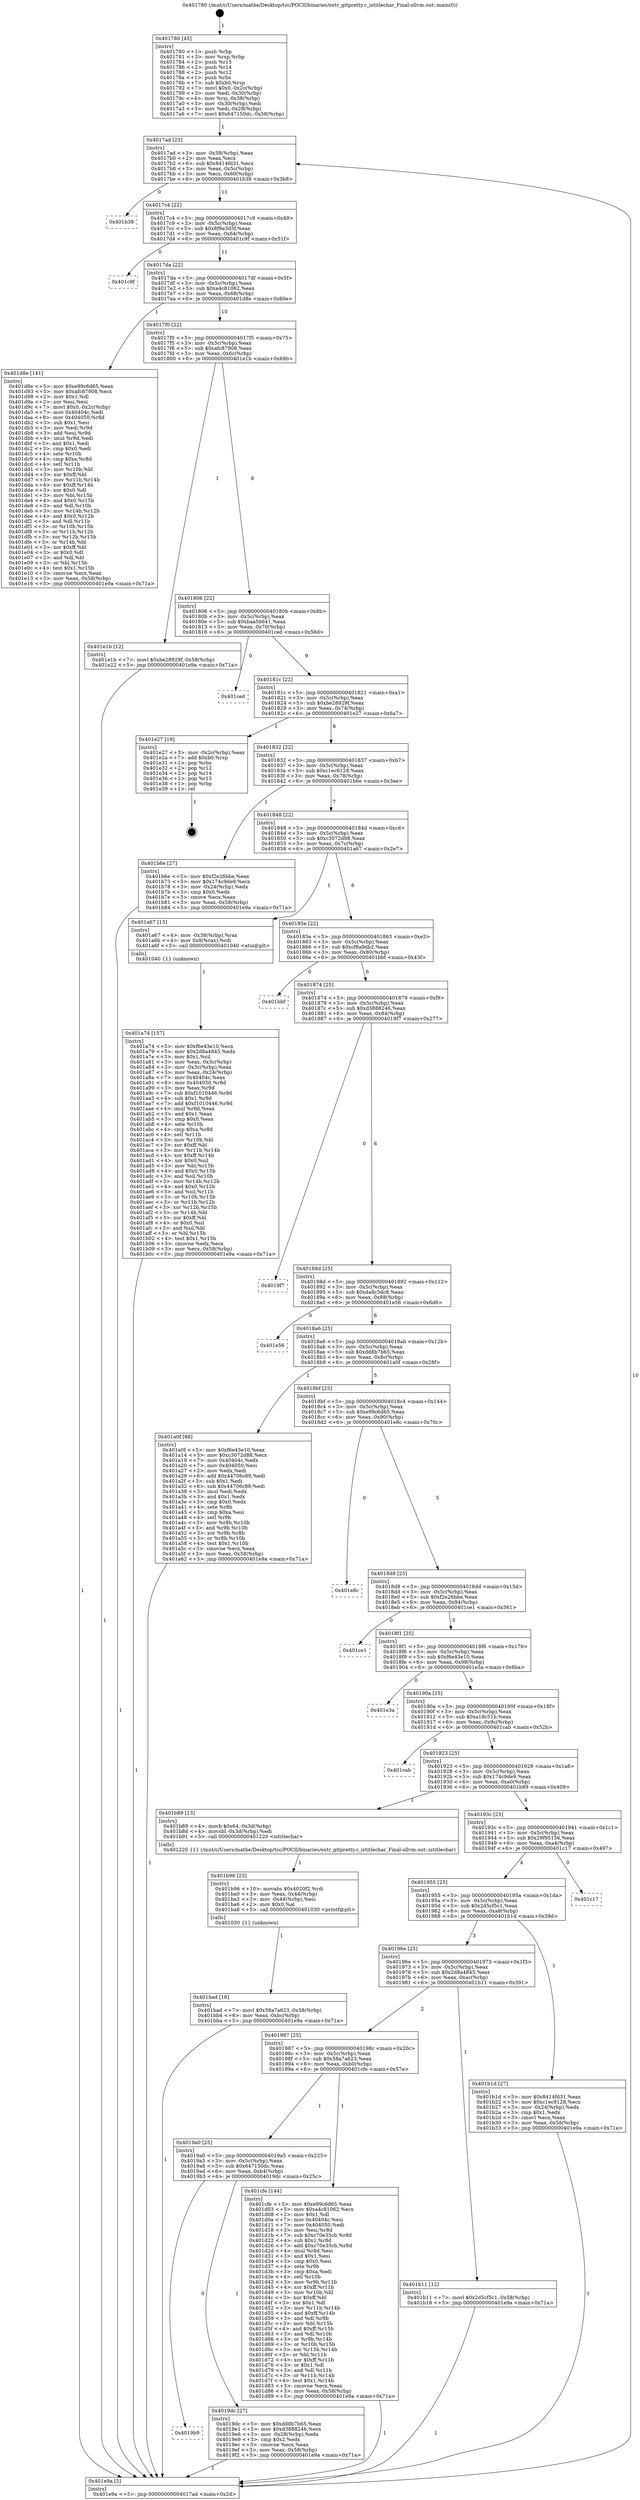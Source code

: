 digraph "0x401780" {
  label = "0x401780 (/mnt/c/Users/mathe/Desktop/tcc/POCII/binaries/extr_gitpretty.c_istitlechar_Final-ollvm.out::main(0))"
  labelloc = "t"
  node[shape=record]

  Entry [label="",width=0.3,height=0.3,shape=circle,fillcolor=black,style=filled]
  "0x4017ad" [label="{
     0x4017ad [23]\l
     | [instrs]\l
     &nbsp;&nbsp;0x4017ad \<+3\>: mov -0x58(%rbp),%eax\l
     &nbsp;&nbsp;0x4017b0 \<+2\>: mov %eax,%ecx\l
     &nbsp;&nbsp;0x4017b2 \<+6\>: sub $0x8414fd31,%ecx\l
     &nbsp;&nbsp;0x4017b8 \<+3\>: mov %eax,-0x5c(%rbp)\l
     &nbsp;&nbsp;0x4017bb \<+3\>: mov %ecx,-0x60(%rbp)\l
     &nbsp;&nbsp;0x4017be \<+6\>: je 0000000000401b38 \<main+0x3b8\>\l
  }"]
  "0x401b38" [label="{
     0x401b38\l
  }", style=dashed]
  "0x4017c4" [label="{
     0x4017c4 [22]\l
     | [instrs]\l
     &nbsp;&nbsp;0x4017c4 \<+5\>: jmp 00000000004017c9 \<main+0x49\>\l
     &nbsp;&nbsp;0x4017c9 \<+3\>: mov -0x5c(%rbp),%eax\l
     &nbsp;&nbsp;0x4017cc \<+5\>: sub $0x8f9a3d3f,%eax\l
     &nbsp;&nbsp;0x4017d1 \<+3\>: mov %eax,-0x64(%rbp)\l
     &nbsp;&nbsp;0x4017d4 \<+6\>: je 0000000000401c9f \<main+0x51f\>\l
  }"]
  Exit [label="",width=0.3,height=0.3,shape=circle,fillcolor=black,style=filled,peripheries=2]
  "0x401c9f" [label="{
     0x401c9f\l
  }", style=dashed]
  "0x4017da" [label="{
     0x4017da [22]\l
     | [instrs]\l
     &nbsp;&nbsp;0x4017da \<+5\>: jmp 00000000004017df \<main+0x5f\>\l
     &nbsp;&nbsp;0x4017df \<+3\>: mov -0x5c(%rbp),%eax\l
     &nbsp;&nbsp;0x4017e2 \<+5\>: sub $0xa4c81062,%eax\l
     &nbsp;&nbsp;0x4017e7 \<+3\>: mov %eax,-0x68(%rbp)\l
     &nbsp;&nbsp;0x4017ea \<+6\>: je 0000000000401d8e \<main+0x60e\>\l
  }"]
  "0x401bad" [label="{
     0x401bad [18]\l
     | [instrs]\l
     &nbsp;&nbsp;0x401bad \<+7\>: movl $0x58a7a623,-0x58(%rbp)\l
     &nbsp;&nbsp;0x401bb4 \<+6\>: mov %eax,-0xbc(%rbp)\l
     &nbsp;&nbsp;0x401bba \<+5\>: jmp 0000000000401e9a \<main+0x71a\>\l
  }"]
  "0x401d8e" [label="{
     0x401d8e [141]\l
     | [instrs]\l
     &nbsp;&nbsp;0x401d8e \<+5\>: mov $0xe99c6d65,%eax\l
     &nbsp;&nbsp;0x401d93 \<+5\>: mov $0xafc87908,%ecx\l
     &nbsp;&nbsp;0x401d98 \<+2\>: mov $0x1,%dl\l
     &nbsp;&nbsp;0x401d9a \<+2\>: xor %esi,%esi\l
     &nbsp;&nbsp;0x401d9c \<+7\>: movl $0x0,-0x2c(%rbp)\l
     &nbsp;&nbsp;0x401da3 \<+7\>: mov 0x40404c,%edi\l
     &nbsp;&nbsp;0x401daa \<+8\>: mov 0x404050,%r8d\l
     &nbsp;&nbsp;0x401db2 \<+3\>: sub $0x1,%esi\l
     &nbsp;&nbsp;0x401db5 \<+3\>: mov %edi,%r9d\l
     &nbsp;&nbsp;0x401db8 \<+3\>: add %esi,%r9d\l
     &nbsp;&nbsp;0x401dbb \<+4\>: imul %r9d,%edi\l
     &nbsp;&nbsp;0x401dbf \<+3\>: and $0x1,%edi\l
     &nbsp;&nbsp;0x401dc2 \<+3\>: cmp $0x0,%edi\l
     &nbsp;&nbsp;0x401dc5 \<+4\>: sete %r10b\l
     &nbsp;&nbsp;0x401dc9 \<+4\>: cmp $0xa,%r8d\l
     &nbsp;&nbsp;0x401dcd \<+4\>: setl %r11b\l
     &nbsp;&nbsp;0x401dd1 \<+3\>: mov %r10b,%bl\l
     &nbsp;&nbsp;0x401dd4 \<+3\>: xor $0xff,%bl\l
     &nbsp;&nbsp;0x401dd7 \<+3\>: mov %r11b,%r14b\l
     &nbsp;&nbsp;0x401dda \<+4\>: xor $0xff,%r14b\l
     &nbsp;&nbsp;0x401dde \<+3\>: xor $0x0,%dl\l
     &nbsp;&nbsp;0x401de1 \<+3\>: mov %bl,%r15b\l
     &nbsp;&nbsp;0x401de4 \<+4\>: and $0x0,%r15b\l
     &nbsp;&nbsp;0x401de8 \<+3\>: and %dl,%r10b\l
     &nbsp;&nbsp;0x401deb \<+3\>: mov %r14b,%r12b\l
     &nbsp;&nbsp;0x401dee \<+4\>: and $0x0,%r12b\l
     &nbsp;&nbsp;0x401df2 \<+3\>: and %dl,%r11b\l
     &nbsp;&nbsp;0x401df5 \<+3\>: or %r10b,%r15b\l
     &nbsp;&nbsp;0x401df8 \<+3\>: or %r11b,%r12b\l
     &nbsp;&nbsp;0x401dfb \<+3\>: xor %r12b,%r15b\l
     &nbsp;&nbsp;0x401dfe \<+3\>: or %r14b,%bl\l
     &nbsp;&nbsp;0x401e01 \<+3\>: xor $0xff,%bl\l
     &nbsp;&nbsp;0x401e04 \<+3\>: or $0x0,%dl\l
     &nbsp;&nbsp;0x401e07 \<+2\>: and %dl,%bl\l
     &nbsp;&nbsp;0x401e09 \<+3\>: or %bl,%r15b\l
     &nbsp;&nbsp;0x401e0c \<+4\>: test $0x1,%r15b\l
     &nbsp;&nbsp;0x401e10 \<+3\>: cmovne %ecx,%eax\l
     &nbsp;&nbsp;0x401e13 \<+3\>: mov %eax,-0x58(%rbp)\l
     &nbsp;&nbsp;0x401e16 \<+5\>: jmp 0000000000401e9a \<main+0x71a\>\l
  }"]
  "0x4017f0" [label="{
     0x4017f0 [22]\l
     | [instrs]\l
     &nbsp;&nbsp;0x4017f0 \<+5\>: jmp 00000000004017f5 \<main+0x75\>\l
     &nbsp;&nbsp;0x4017f5 \<+3\>: mov -0x5c(%rbp),%eax\l
     &nbsp;&nbsp;0x4017f8 \<+5\>: sub $0xafc87908,%eax\l
     &nbsp;&nbsp;0x4017fd \<+3\>: mov %eax,-0x6c(%rbp)\l
     &nbsp;&nbsp;0x401800 \<+6\>: je 0000000000401e1b \<main+0x69b\>\l
  }"]
  "0x401b96" [label="{
     0x401b96 [23]\l
     | [instrs]\l
     &nbsp;&nbsp;0x401b96 \<+10\>: movabs $0x4020f2,%rdi\l
     &nbsp;&nbsp;0x401ba0 \<+3\>: mov %eax,-0x44(%rbp)\l
     &nbsp;&nbsp;0x401ba3 \<+3\>: mov -0x44(%rbp),%esi\l
     &nbsp;&nbsp;0x401ba6 \<+2\>: mov $0x0,%al\l
     &nbsp;&nbsp;0x401ba8 \<+5\>: call 0000000000401030 \<printf@plt\>\l
     | [calls]\l
     &nbsp;&nbsp;0x401030 \{1\} (unknown)\l
  }"]
  "0x401e1b" [label="{
     0x401e1b [12]\l
     | [instrs]\l
     &nbsp;&nbsp;0x401e1b \<+7\>: movl $0xbe28929f,-0x58(%rbp)\l
     &nbsp;&nbsp;0x401e22 \<+5\>: jmp 0000000000401e9a \<main+0x71a\>\l
  }"]
  "0x401806" [label="{
     0x401806 [22]\l
     | [instrs]\l
     &nbsp;&nbsp;0x401806 \<+5\>: jmp 000000000040180b \<main+0x8b\>\l
     &nbsp;&nbsp;0x40180b \<+3\>: mov -0x5c(%rbp),%eax\l
     &nbsp;&nbsp;0x40180e \<+5\>: sub $0xbaa56641,%eax\l
     &nbsp;&nbsp;0x401813 \<+3\>: mov %eax,-0x70(%rbp)\l
     &nbsp;&nbsp;0x401816 \<+6\>: je 0000000000401ced \<main+0x56d\>\l
  }"]
  "0x401a74" [label="{
     0x401a74 [157]\l
     | [instrs]\l
     &nbsp;&nbsp;0x401a74 \<+5\>: mov $0xf6e43e10,%ecx\l
     &nbsp;&nbsp;0x401a79 \<+5\>: mov $0x2d8a4845,%edx\l
     &nbsp;&nbsp;0x401a7e \<+3\>: mov $0x1,%sil\l
     &nbsp;&nbsp;0x401a81 \<+3\>: mov %eax,-0x3c(%rbp)\l
     &nbsp;&nbsp;0x401a84 \<+3\>: mov -0x3c(%rbp),%eax\l
     &nbsp;&nbsp;0x401a87 \<+3\>: mov %eax,-0x24(%rbp)\l
     &nbsp;&nbsp;0x401a8a \<+7\>: mov 0x40404c,%eax\l
     &nbsp;&nbsp;0x401a91 \<+8\>: mov 0x404050,%r8d\l
     &nbsp;&nbsp;0x401a99 \<+3\>: mov %eax,%r9d\l
     &nbsp;&nbsp;0x401a9c \<+7\>: sub $0xf1010446,%r9d\l
     &nbsp;&nbsp;0x401aa3 \<+4\>: sub $0x1,%r9d\l
     &nbsp;&nbsp;0x401aa7 \<+7\>: add $0xf1010446,%r9d\l
     &nbsp;&nbsp;0x401aae \<+4\>: imul %r9d,%eax\l
     &nbsp;&nbsp;0x401ab2 \<+3\>: and $0x1,%eax\l
     &nbsp;&nbsp;0x401ab5 \<+3\>: cmp $0x0,%eax\l
     &nbsp;&nbsp;0x401ab8 \<+4\>: sete %r10b\l
     &nbsp;&nbsp;0x401abc \<+4\>: cmp $0xa,%r8d\l
     &nbsp;&nbsp;0x401ac0 \<+4\>: setl %r11b\l
     &nbsp;&nbsp;0x401ac4 \<+3\>: mov %r10b,%bl\l
     &nbsp;&nbsp;0x401ac7 \<+3\>: xor $0xff,%bl\l
     &nbsp;&nbsp;0x401aca \<+3\>: mov %r11b,%r14b\l
     &nbsp;&nbsp;0x401acd \<+4\>: xor $0xff,%r14b\l
     &nbsp;&nbsp;0x401ad1 \<+4\>: xor $0x0,%sil\l
     &nbsp;&nbsp;0x401ad5 \<+3\>: mov %bl,%r15b\l
     &nbsp;&nbsp;0x401ad8 \<+4\>: and $0x0,%r15b\l
     &nbsp;&nbsp;0x401adc \<+3\>: and %sil,%r10b\l
     &nbsp;&nbsp;0x401adf \<+3\>: mov %r14b,%r12b\l
     &nbsp;&nbsp;0x401ae2 \<+4\>: and $0x0,%r12b\l
     &nbsp;&nbsp;0x401ae6 \<+3\>: and %sil,%r11b\l
     &nbsp;&nbsp;0x401ae9 \<+3\>: or %r10b,%r15b\l
     &nbsp;&nbsp;0x401aec \<+3\>: or %r11b,%r12b\l
     &nbsp;&nbsp;0x401aef \<+3\>: xor %r12b,%r15b\l
     &nbsp;&nbsp;0x401af2 \<+3\>: or %r14b,%bl\l
     &nbsp;&nbsp;0x401af5 \<+3\>: xor $0xff,%bl\l
     &nbsp;&nbsp;0x401af8 \<+4\>: or $0x0,%sil\l
     &nbsp;&nbsp;0x401afc \<+3\>: and %sil,%bl\l
     &nbsp;&nbsp;0x401aff \<+3\>: or %bl,%r15b\l
     &nbsp;&nbsp;0x401b02 \<+4\>: test $0x1,%r15b\l
     &nbsp;&nbsp;0x401b06 \<+3\>: cmovne %edx,%ecx\l
     &nbsp;&nbsp;0x401b09 \<+3\>: mov %ecx,-0x58(%rbp)\l
     &nbsp;&nbsp;0x401b0c \<+5\>: jmp 0000000000401e9a \<main+0x71a\>\l
  }"]
  "0x401ced" [label="{
     0x401ced\l
  }", style=dashed]
  "0x40181c" [label="{
     0x40181c [22]\l
     | [instrs]\l
     &nbsp;&nbsp;0x40181c \<+5\>: jmp 0000000000401821 \<main+0xa1\>\l
     &nbsp;&nbsp;0x401821 \<+3\>: mov -0x5c(%rbp),%eax\l
     &nbsp;&nbsp;0x401824 \<+5\>: sub $0xbe28929f,%eax\l
     &nbsp;&nbsp;0x401829 \<+3\>: mov %eax,-0x74(%rbp)\l
     &nbsp;&nbsp;0x40182c \<+6\>: je 0000000000401e27 \<main+0x6a7\>\l
  }"]
  "0x401780" [label="{
     0x401780 [45]\l
     | [instrs]\l
     &nbsp;&nbsp;0x401780 \<+1\>: push %rbp\l
     &nbsp;&nbsp;0x401781 \<+3\>: mov %rsp,%rbp\l
     &nbsp;&nbsp;0x401784 \<+2\>: push %r15\l
     &nbsp;&nbsp;0x401786 \<+2\>: push %r14\l
     &nbsp;&nbsp;0x401788 \<+2\>: push %r12\l
     &nbsp;&nbsp;0x40178a \<+1\>: push %rbx\l
     &nbsp;&nbsp;0x40178b \<+7\>: sub $0xb0,%rsp\l
     &nbsp;&nbsp;0x401792 \<+7\>: movl $0x0,-0x2c(%rbp)\l
     &nbsp;&nbsp;0x401799 \<+3\>: mov %edi,-0x30(%rbp)\l
     &nbsp;&nbsp;0x40179c \<+4\>: mov %rsi,-0x38(%rbp)\l
     &nbsp;&nbsp;0x4017a0 \<+3\>: mov -0x30(%rbp),%edi\l
     &nbsp;&nbsp;0x4017a3 \<+3\>: mov %edi,-0x28(%rbp)\l
     &nbsp;&nbsp;0x4017a6 \<+7\>: movl $0x647150dc,-0x58(%rbp)\l
  }"]
  "0x401e27" [label="{
     0x401e27 [19]\l
     | [instrs]\l
     &nbsp;&nbsp;0x401e27 \<+3\>: mov -0x2c(%rbp),%eax\l
     &nbsp;&nbsp;0x401e2a \<+7\>: add $0xb0,%rsp\l
     &nbsp;&nbsp;0x401e31 \<+1\>: pop %rbx\l
     &nbsp;&nbsp;0x401e32 \<+2\>: pop %r12\l
     &nbsp;&nbsp;0x401e34 \<+2\>: pop %r14\l
     &nbsp;&nbsp;0x401e36 \<+2\>: pop %r15\l
     &nbsp;&nbsp;0x401e38 \<+1\>: pop %rbp\l
     &nbsp;&nbsp;0x401e39 \<+1\>: ret\l
  }"]
  "0x401832" [label="{
     0x401832 [22]\l
     | [instrs]\l
     &nbsp;&nbsp;0x401832 \<+5\>: jmp 0000000000401837 \<main+0xb7\>\l
     &nbsp;&nbsp;0x401837 \<+3\>: mov -0x5c(%rbp),%eax\l
     &nbsp;&nbsp;0x40183a \<+5\>: sub $0xc1ec9128,%eax\l
     &nbsp;&nbsp;0x40183f \<+3\>: mov %eax,-0x78(%rbp)\l
     &nbsp;&nbsp;0x401842 \<+6\>: je 0000000000401b6e \<main+0x3ee\>\l
  }"]
  "0x401e9a" [label="{
     0x401e9a [5]\l
     | [instrs]\l
     &nbsp;&nbsp;0x401e9a \<+5\>: jmp 00000000004017ad \<main+0x2d\>\l
  }"]
  "0x401b6e" [label="{
     0x401b6e [27]\l
     | [instrs]\l
     &nbsp;&nbsp;0x401b6e \<+5\>: mov $0xf2e26bbe,%eax\l
     &nbsp;&nbsp;0x401b73 \<+5\>: mov $0x174c9de9,%ecx\l
     &nbsp;&nbsp;0x401b78 \<+3\>: mov -0x24(%rbp),%edx\l
     &nbsp;&nbsp;0x401b7b \<+3\>: cmp $0x0,%edx\l
     &nbsp;&nbsp;0x401b7e \<+3\>: cmove %ecx,%eax\l
     &nbsp;&nbsp;0x401b81 \<+3\>: mov %eax,-0x58(%rbp)\l
     &nbsp;&nbsp;0x401b84 \<+5\>: jmp 0000000000401e9a \<main+0x71a\>\l
  }"]
  "0x401848" [label="{
     0x401848 [22]\l
     | [instrs]\l
     &nbsp;&nbsp;0x401848 \<+5\>: jmp 000000000040184d \<main+0xcd\>\l
     &nbsp;&nbsp;0x40184d \<+3\>: mov -0x5c(%rbp),%eax\l
     &nbsp;&nbsp;0x401850 \<+5\>: sub $0xc3072d88,%eax\l
     &nbsp;&nbsp;0x401855 \<+3\>: mov %eax,-0x7c(%rbp)\l
     &nbsp;&nbsp;0x401858 \<+6\>: je 0000000000401a67 \<main+0x2e7\>\l
  }"]
  "0x4019b9" [label="{
     0x4019b9\l
  }", style=dashed]
  "0x401a67" [label="{
     0x401a67 [13]\l
     | [instrs]\l
     &nbsp;&nbsp;0x401a67 \<+4\>: mov -0x38(%rbp),%rax\l
     &nbsp;&nbsp;0x401a6b \<+4\>: mov 0x8(%rax),%rdi\l
     &nbsp;&nbsp;0x401a6f \<+5\>: call 0000000000401040 \<atoi@plt\>\l
     | [calls]\l
     &nbsp;&nbsp;0x401040 \{1\} (unknown)\l
  }"]
  "0x40185e" [label="{
     0x40185e [22]\l
     | [instrs]\l
     &nbsp;&nbsp;0x40185e \<+5\>: jmp 0000000000401863 \<main+0xe3\>\l
     &nbsp;&nbsp;0x401863 \<+3\>: mov -0x5c(%rbp),%eax\l
     &nbsp;&nbsp;0x401866 \<+5\>: sub $0xcf8a9db2,%eax\l
     &nbsp;&nbsp;0x40186b \<+3\>: mov %eax,-0x80(%rbp)\l
     &nbsp;&nbsp;0x40186e \<+6\>: je 0000000000401bbf \<main+0x43f\>\l
  }"]
  "0x4019dc" [label="{
     0x4019dc [27]\l
     | [instrs]\l
     &nbsp;&nbsp;0x4019dc \<+5\>: mov $0xdd8b7b65,%eax\l
     &nbsp;&nbsp;0x4019e1 \<+5\>: mov $0xd3888246,%ecx\l
     &nbsp;&nbsp;0x4019e6 \<+3\>: mov -0x28(%rbp),%edx\l
     &nbsp;&nbsp;0x4019e9 \<+3\>: cmp $0x2,%edx\l
     &nbsp;&nbsp;0x4019ec \<+3\>: cmovne %ecx,%eax\l
     &nbsp;&nbsp;0x4019ef \<+3\>: mov %eax,-0x58(%rbp)\l
     &nbsp;&nbsp;0x4019f2 \<+5\>: jmp 0000000000401e9a \<main+0x71a\>\l
  }"]
  "0x401bbf" [label="{
     0x401bbf\l
  }", style=dashed]
  "0x401874" [label="{
     0x401874 [25]\l
     | [instrs]\l
     &nbsp;&nbsp;0x401874 \<+5\>: jmp 0000000000401879 \<main+0xf9\>\l
     &nbsp;&nbsp;0x401879 \<+3\>: mov -0x5c(%rbp),%eax\l
     &nbsp;&nbsp;0x40187c \<+5\>: sub $0xd3888246,%eax\l
     &nbsp;&nbsp;0x401881 \<+6\>: mov %eax,-0x84(%rbp)\l
     &nbsp;&nbsp;0x401887 \<+6\>: je 00000000004019f7 \<main+0x277\>\l
  }"]
  "0x4019a0" [label="{
     0x4019a0 [25]\l
     | [instrs]\l
     &nbsp;&nbsp;0x4019a0 \<+5\>: jmp 00000000004019a5 \<main+0x225\>\l
     &nbsp;&nbsp;0x4019a5 \<+3\>: mov -0x5c(%rbp),%eax\l
     &nbsp;&nbsp;0x4019a8 \<+5\>: sub $0x647150dc,%eax\l
     &nbsp;&nbsp;0x4019ad \<+6\>: mov %eax,-0xb4(%rbp)\l
     &nbsp;&nbsp;0x4019b3 \<+6\>: je 00000000004019dc \<main+0x25c\>\l
  }"]
  "0x4019f7" [label="{
     0x4019f7\l
  }", style=dashed]
  "0x40188d" [label="{
     0x40188d [25]\l
     | [instrs]\l
     &nbsp;&nbsp;0x40188d \<+5\>: jmp 0000000000401892 \<main+0x112\>\l
     &nbsp;&nbsp;0x401892 \<+3\>: mov -0x5c(%rbp),%eax\l
     &nbsp;&nbsp;0x401895 \<+5\>: sub $0xda8c3dc8,%eax\l
     &nbsp;&nbsp;0x40189a \<+6\>: mov %eax,-0x88(%rbp)\l
     &nbsp;&nbsp;0x4018a0 \<+6\>: je 0000000000401e56 \<main+0x6d6\>\l
  }"]
  "0x401cfe" [label="{
     0x401cfe [144]\l
     | [instrs]\l
     &nbsp;&nbsp;0x401cfe \<+5\>: mov $0xe99c6d65,%eax\l
     &nbsp;&nbsp;0x401d03 \<+5\>: mov $0xa4c81062,%ecx\l
     &nbsp;&nbsp;0x401d08 \<+2\>: mov $0x1,%dl\l
     &nbsp;&nbsp;0x401d0a \<+7\>: mov 0x40404c,%esi\l
     &nbsp;&nbsp;0x401d11 \<+7\>: mov 0x404050,%edi\l
     &nbsp;&nbsp;0x401d18 \<+3\>: mov %esi,%r8d\l
     &nbsp;&nbsp;0x401d1b \<+7\>: sub $0xc70e35cb,%r8d\l
     &nbsp;&nbsp;0x401d22 \<+4\>: sub $0x1,%r8d\l
     &nbsp;&nbsp;0x401d26 \<+7\>: add $0xc70e35cb,%r8d\l
     &nbsp;&nbsp;0x401d2d \<+4\>: imul %r8d,%esi\l
     &nbsp;&nbsp;0x401d31 \<+3\>: and $0x1,%esi\l
     &nbsp;&nbsp;0x401d34 \<+3\>: cmp $0x0,%esi\l
     &nbsp;&nbsp;0x401d37 \<+4\>: sete %r9b\l
     &nbsp;&nbsp;0x401d3b \<+3\>: cmp $0xa,%edi\l
     &nbsp;&nbsp;0x401d3e \<+4\>: setl %r10b\l
     &nbsp;&nbsp;0x401d42 \<+3\>: mov %r9b,%r11b\l
     &nbsp;&nbsp;0x401d45 \<+4\>: xor $0xff,%r11b\l
     &nbsp;&nbsp;0x401d49 \<+3\>: mov %r10b,%bl\l
     &nbsp;&nbsp;0x401d4c \<+3\>: xor $0xff,%bl\l
     &nbsp;&nbsp;0x401d4f \<+3\>: xor $0x1,%dl\l
     &nbsp;&nbsp;0x401d52 \<+3\>: mov %r11b,%r14b\l
     &nbsp;&nbsp;0x401d55 \<+4\>: and $0xff,%r14b\l
     &nbsp;&nbsp;0x401d59 \<+3\>: and %dl,%r9b\l
     &nbsp;&nbsp;0x401d5c \<+3\>: mov %bl,%r15b\l
     &nbsp;&nbsp;0x401d5f \<+4\>: and $0xff,%r15b\l
     &nbsp;&nbsp;0x401d63 \<+3\>: and %dl,%r10b\l
     &nbsp;&nbsp;0x401d66 \<+3\>: or %r9b,%r14b\l
     &nbsp;&nbsp;0x401d69 \<+3\>: or %r10b,%r15b\l
     &nbsp;&nbsp;0x401d6c \<+3\>: xor %r15b,%r14b\l
     &nbsp;&nbsp;0x401d6f \<+3\>: or %bl,%r11b\l
     &nbsp;&nbsp;0x401d72 \<+4\>: xor $0xff,%r11b\l
     &nbsp;&nbsp;0x401d76 \<+3\>: or $0x1,%dl\l
     &nbsp;&nbsp;0x401d79 \<+3\>: and %dl,%r11b\l
     &nbsp;&nbsp;0x401d7c \<+3\>: or %r11b,%r14b\l
     &nbsp;&nbsp;0x401d7f \<+4\>: test $0x1,%r14b\l
     &nbsp;&nbsp;0x401d83 \<+3\>: cmovne %ecx,%eax\l
     &nbsp;&nbsp;0x401d86 \<+3\>: mov %eax,-0x58(%rbp)\l
     &nbsp;&nbsp;0x401d89 \<+5\>: jmp 0000000000401e9a \<main+0x71a\>\l
  }"]
  "0x401e56" [label="{
     0x401e56\l
  }", style=dashed]
  "0x4018a6" [label="{
     0x4018a6 [25]\l
     | [instrs]\l
     &nbsp;&nbsp;0x4018a6 \<+5\>: jmp 00000000004018ab \<main+0x12b\>\l
     &nbsp;&nbsp;0x4018ab \<+3\>: mov -0x5c(%rbp),%eax\l
     &nbsp;&nbsp;0x4018ae \<+5\>: sub $0xdd8b7b65,%eax\l
     &nbsp;&nbsp;0x4018b3 \<+6\>: mov %eax,-0x8c(%rbp)\l
     &nbsp;&nbsp;0x4018b9 \<+6\>: je 0000000000401a0f \<main+0x28f\>\l
  }"]
  "0x401987" [label="{
     0x401987 [25]\l
     | [instrs]\l
     &nbsp;&nbsp;0x401987 \<+5\>: jmp 000000000040198c \<main+0x20c\>\l
     &nbsp;&nbsp;0x40198c \<+3\>: mov -0x5c(%rbp),%eax\l
     &nbsp;&nbsp;0x40198f \<+5\>: sub $0x58a7a623,%eax\l
     &nbsp;&nbsp;0x401994 \<+6\>: mov %eax,-0xb0(%rbp)\l
     &nbsp;&nbsp;0x40199a \<+6\>: je 0000000000401cfe \<main+0x57e\>\l
  }"]
  "0x401a0f" [label="{
     0x401a0f [88]\l
     | [instrs]\l
     &nbsp;&nbsp;0x401a0f \<+5\>: mov $0xf6e43e10,%eax\l
     &nbsp;&nbsp;0x401a14 \<+5\>: mov $0xc3072d88,%ecx\l
     &nbsp;&nbsp;0x401a19 \<+7\>: mov 0x40404c,%edx\l
     &nbsp;&nbsp;0x401a20 \<+7\>: mov 0x404050,%esi\l
     &nbsp;&nbsp;0x401a27 \<+2\>: mov %edx,%edi\l
     &nbsp;&nbsp;0x401a29 \<+6\>: add $0x44706c89,%edi\l
     &nbsp;&nbsp;0x401a2f \<+3\>: sub $0x1,%edi\l
     &nbsp;&nbsp;0x401a32 \<+6\>: sub $0x44706c89,%edi\l
     &nbsp;&nbsp;0x401a38 \<+3\>: imul %edi,%edx\l
     &nbsp;&nbsp;0x401a3b \<+3\>: and $0x1,%edx\l
     &nbsp;&nbsp;0x401a3e \<+3\>: cmp $0x0,%edx\l
     &nbsp;&nbsp;0x401a41 \<+4\>: sete %r8b\l
     &nbsp;&nbsp;0x401a45 \<+3\>: cmp $0xa,%esi\l
     &nbsp;&nbsp;0x401a48 \<+4\>: setl %r9b\l
     &nbsp;&nbsp;0x401a4c \<+3\>: mov %r8b,%r10b\l
     &nbsp;&nbsp;0x401a4f \<+3\>: and %r9b,%r10b\l
     &nbsp;&nbsp;0x401a52 \<+3\>: xor %r9b,%r8b\l
     &nbsp;&nbsp;0x401a55 \<+3\>: or %r8b,%r10b\l
     &nbsp;&nbsp;0x401a58 \<+4\>: test $0x1,%r10b\l
     &nbsp;&nbsp;0x401a5c \<+3\>: cmovne %ecx,%eax\l
     &nbsp;&nbsp;0x401a5f \<+3\>: mov %eax,-0x58(%rbp)\l
     &nbsp;&nbsp;0x401a62 \<+5\>: jmp 0000000000401e9a \<main+0x71a\>\l
  }"]
  "0x4018bf" [label="{
     0x4018bf [25]\l
     | [instrs]\l
     &nbsp;&nbsp;0x4018bf \<+5\>: jmp 00000000004018c4 \<main+0x144\>\l
     &nbsp;&nbsp;0x4018c4 \<+3\>: mov -0x5c(%rbp),%eax\l
     &nbsp;&nbsp;0x4018c7 \<+5\>: sub $0xe99c6d65,%eax\l
     &nbsp;&nbsp;0x4018cc \<+6\>: mov %eax,-0x90(%rbp)\l
     &nbsp;&nbsp;0x4018d2 \<+6\>: je 0000000000401e8c \<main+0x70c\>\l
  }"]
  "0x401b11" [label="{
     0x401b11 [12]\l
     | [instrs]\l
     &nbsp;&nbsp;0x401b11 \<+7\>: movl $0x2d5cf5c1,-0x58(%rbp)\l
     &nbsp;&nbsp;0x401b18 \<+5\>: jmp 0000000000401e9a \<main+0x71a\>\l
  }"]
  "0x401e8c" [label="{
     0x401e8c\l
  }", style=dashed]
  "0x4018d8" [label="{
     0x4018d8 [25]\l
     | [instrs]\l
     &nbsp;&nbsp;0x4018d8 \<+5\>: jmp 00000000004018dd \<main+0x15d\>\l
     &nbsp;&nbsp;0x4018dd \<+3\>: mov -0x5c(%rbp),%eax\l
     &nbsp;&nbsp;0x4018e0 \<+5\>: sub $0xf2e26bbe,%eax\l
     &nbsp;&nbsp;0x4018e5 \<+6\>: mov %eax,-0x94(%rbp)\l
     &nbsp;&nbsp;0x4018eb \<+6\>: je 0000000000401ce1 \<main+0x561\>\l
  }"]
  "0x40196e" [label="{
     0x40196e [25]\l
     | [instrs]\l
     &nbsp;&nbsp;0x40196e \<+5\>: jmp 0000000000401973 \<main+0x1f3\>\l
     &nbsp;&nbsp;0x401973 \<+3\>: mov -0x5c(%rbp),%eax\l
     &nbsp;&nbsp;0x401976 \<+5\>: sub $0x2d8a4845,%eax\l
     &nbsp;&nbsp;0x40197b \<+6\>: mov %eax,-0xac(%rbp)\l
     &nbsp;&nbsp;0x401981 \<+6\>: je 0000000000401b11 \<main+0x391\>\l
  }"]
  "0x401ce1" [label="{
     0x401ce1\l
  }", style=dashed]
  "0x4018f1" [label="{
     0x4018f1 [25]\l
     | [instrs]\l
     &nbsp;&nbsp;0x4018f1 \<+5\>: jmp 00000000004018f6 \<main+0x176\>\l
     &nbsp;&nbsp;0x4018f6 \<+3\>: mov -0x5c(%rbp),%eax\l
     &nbsp;&nbsp;0x4018f9 \<+5\>: sub $0xf6e43e10,%eax\l
     &nbsp;&nbsp;0x4018fe \<+6\>: mov %eax,-0x98(%rbp)\l
     &nbsp;&nbsp;0x401904 \<+6\>: je 0000000000401e3a \<main+0x6ba\>\l
  }"]
  "0x401b1d" [label="{
     0x401b1d [27]\l
     | [instrs]\l
     &nbsp;&nbsp;0x401b1d \<+5\>: mov $0x8414fd31,%eax\l
     &nbsp;&nbsp;0x401b22 \<+5\>: mov $0xc1ec9128,%ecx\l
     &nbsp;&nbsp;0x401b27 \<+3\>: mov -0x24(%rbp),%edx\l
     &nbsp;&nbsp;0x401b2a \<+3\>: cmp $0x1,%edx\l
     &nbsp;&nbsp;0x401b2d \<+3\>: cmovl %ecx,%eax\l
     &nbsp;&nbsp;0x401b30 \<+3\>: mov %eax,-0x58(%rbp)\l
     &nbsp;&nbsp;0x401b33 \<+5\>: jmp 0000000000401e9a \<main+0x71a\>\l
  }"]
  "0x401e3a" [label="{
     0x401e3a\l
  }", style=dashed]
  "0x40190a" [label="{
     0x40190a [25]\l
     | [instrs]\l
     &nbsp;&nbsp;0x40190a \<+5\>: jmp 000000000040190f \<main+0x18f\>\l
     &nbsp;&nbsp;0x40190f \<+3\>: mov -0x5c(%rbp),%eax\l
     &nbsp;&nbsp;0x401912 \<+5\>: sub $0xa18c51b,%eax\l
     &nbsp;&nbsp;0x401917 \<+6\>: mov %eax,-0x9c(%rbp)\l
     &nbsp;&nbsp;0x40191d \<+6\>: je 0000000000401cab \<main+0x52b\>\l
  }"]
  "0x401955" [label="{
     0x401955 [25]\l
     | [instrs]\l
     &nbsp;&nbsp;0x401955 \<+5\>: jmp 000000000040195a \<main+0x1da\>\l
     &nbsp;&nbsp;0x40195a \<+3\>: mov -0x5c(%rbp),%eax\l
     &nbsp;&nbsp;0x40195d \<+5\>: sub $0x2d5cf5c1,%eax\l
     &nbsp;&nbsp;0x401962 \<+6\>: mov %eax,-0xa8(%rbp)\l
     &nbsp;&nbsp;0x401968 \<+6\>: je 0000000000401b1d \<main+0x39d\>\l
  }"]
  "0x401cab" [label="{
     0x401cab\l
  }", style=dashed]
  "0x401923" [label="{
     0x401923 [25]\l
     | [instrs]\l
     &nbsp;&nbsp;0x401923 \<+5\>: jmp 0000000000401928 \<main+0x1a8\>\l
     &nbsp;&nbsp;0x401928 \<+3\>: mov -0x5c(%rbp),%eax\l
     &nbsp;&nbsp;0x40192b \<+5\>: sub $0x174c9de9,%eax\l
     &nbsp;&nbsp;0x401930 \<+6\>: mov %eax,-0xa0(%rbp)\l
     &nbsp;&nbsp;0x401936 \<+6\>: je 0000000000401b89 \<main+0x409\>\l
  }"]
  "0x401c17" [label="{
     0x401c17\l
  }", style=dashed]
  "0x401b89" [label="{
     0x401b89 [13]\l
     | [instrs]\l
     &nbsp;&nbsp;0x401b89 \<+4\>: movb $0x64,-0x3d(%rbp)\l
     &nbsp;&nbsp;0x401b8d \<+4\>: movsbl -0x3d(%rbp),%edi\l
     &nbsp;&nbsp;0x401b91 \<+5\>: call 0000000000401220 \<istitlechar\>\l
     | [calls]\l
     &nbsp;&nbsp;0x401220 \{1\} (/mnt/c/Users/mathe/Desktop/tcc/POCII/binaries/extr_gitpretty.c_istitlechar_Final-ollvm.out::istitlechar)\l
  }"]
  "0x40193c" [label="{
     0x40193c [25]\l
     | [instrs]\l
     &nbsp;&nbsp;0x40193c \<+5\>: jmp 0000000000401941 \<main+0x1c1\>\l
     &nbsp;&nbsp;0x401941 \<+3\>: mov -0x5c(%rbp),%eax\l
     &nbsp;&nbsp;0x401944 \<+5\>: sub $0x29f95156,%eax\l
     &nbsp;&nbsp;0x401949 \<+6\>: mov %eax,-0xa4(%rbp)\l
     &nbsp;&nbsp;0x40194f \<+6\>: je 0000000000401c17 \<main+0x497\>\l
  }"]
  Entry -> "0x401780" [label=" 1"]
  "0x4017ad" -> "0x401b38" [label=" 0"]
  "0x4017ad" -> "0x4017c4" [label=" 11"]
  "0x401e27" -> Exit [label=" 1"]
  "0x4017c4" -> "0x401c9f" [label=" 0"]
  "0x4017c4" -> "0x4017da" [label=" 11"]
  "0x401e1b" -> "0x401e9a" [label=" 1"]
  "0x4017da" -> "0x401d8e" [label=" 1"]
  "0x4017da" -> "0x4017f0" [label=" 10"]
  "0x401d8e" -> "0x401e9a" [label=" 1"]
  "0x4017f0" -> "0x401e1b" [label=" 1"]
  "0x4017f0" -> "0x401806" [label=" 9"]
  "0x401cfe" -> "0x401e9a" [label=" 1"]
  "0x401806" -> "0x401ced" [label=" 0"]
  "0x401806" -> "0x40181c" [label=" 9"]
  "0x401bad" -> "0x401e9a" [label=" 1"]
  "0x40181c" -> "0x401e27" [label=" 1"]
  "0x40181c" -> "0x401832" [label=" 8"]
  "0x401b96" -> "0x401bad" [label=" 1"]
  "0x401832" -> "0x401b6e" [label=" 1"]
  "0x401832" -> "0x401848" [label=" 7"]
  "0x401b89" -> "0x401b96" [label=" 1"]
  "0x401848" -> "0x401a67" [label=" 1"]
  "0x401848" -> "0x40185e" [label=" 6"]
  "0x401b6e" -> "0x401e9a" [label=" 1"]
  "0x40185e" -> "0x401bbf" [label=" 0"]
  "0x40185e" -> "0x401874" [label=" 6"]
  "0x401b1d" -> "0x401e9a" [label=" 1"]
  "0x401874" -> "0x4019f7" [label=" 0"]
  "0x401874" -> "0x40188d" [label=" 6"]
  "0x401a74" -> "0x401e9a" [label=" 1"]
  "0x40188d" -> "0x401e56" [label=" 0"]
  "0x40188d" -> "0x4018a6" [label=" 6"]
  "0x401a67" -> "0x401a74" [label=" 1"]
  "0x4018a6" -> "0x401a0f" [label=" 1"]
  "0x4018a6" -> "0x4018bf" [label=" 5"]
  "0x401e9a" -> "0x4017ad" [label=" 10"]
  "0x4018bf" -> "0x401e8c" [label=" 0"]
  "0x4018bf" -> "0x4018d8" [label=" 5"]
  "0x401780" -> "0x4017ad" [label=" 1"]
  "0x4018d8" -> "0x401ce1" [label=" 0"]
  "0x4018d8" -> "0x4018f1" [label=" 5"]
  "0x4019a0" -> "0x4019b9" [label=" 0"]
  "0x4018f1" -> "0x401e3a" [label=" 0"]
  "0x4018f1" -> "0x40190a" [label=" 5"]
  "0x4019a0" -> "0x4019dc" [label=" 1"]
  "0x40190a" -> "0x401cab" [label=" 0"]
  "0x40190a" -> "0x401923" [label=" 5"]
  "0x401987" -> "0x4019a0" [label=" 1"]
  "0x401923" -> "0x401b89" [label=" 1"]
  "0x401923" -> "0x40193c" [label=" 4"]
  "0x401987" -> "0x401cfe" [label=" 1"]
  "0x40193c" -> "0x401c17" [label=" 0"]
  "0x40193c" -> "0x401955" [label=" 4"]
  "0x401b11" -> "0x401e9a" [label=" 1"]
  "0x401955" -> "0x401b1d" [label=" 1"]
  "0x401955" -> "0x40196e" [label=" 3"]
  "0x4019dc" -> "0x401e9a" [label=" 1"]
  "0x40196e" -> "0x401b11" [label=" 1"]
  "0x40196e" -> "0x401987" [label=" 2"]
  "0x401a0f" -> "0x401e9a" [label=" 1"]
}
